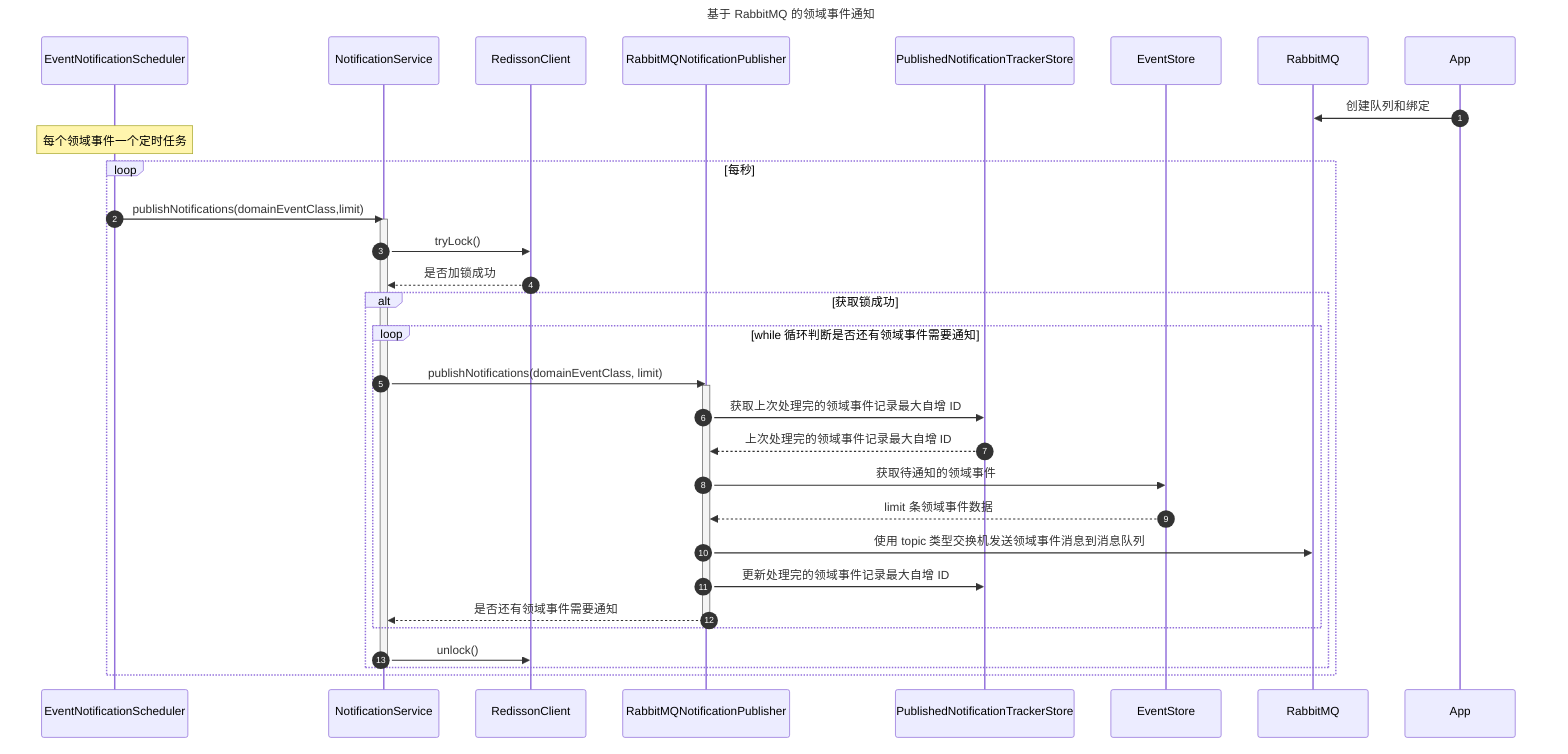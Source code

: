 sequenceDiagram
    title 基于 RabbitMQ 的领域事件通知

    autonumber

    participant EventNotificationScheduler

    participant NotificationService
    participant RedissonClient
    participant RabbitMQNotificationPublisher
    participant PublishedNotificationTrackerStore
    participant EventStore
    participant RabbitMQ
    participant App

    App->>RabbitMQ: 创建队列和绑定

    Note over EventNotificationScheduler: 每个领域事件一个定时任务

    loop 每秒
        EventNotificationScheduler->>NotificationService: publishNotifications(domainEventClass,limit)

        activate NotificationService
            NotificationService->>RedissonClient: tryLock()
            RedissonClient-->>NotificationService: 是否加锁成功
            alt 获取锁成功
                loop while 循环判断是否还有领域事件需要通知
                    NotificationService->>RabbitMQNotificationPublisher: publishNotifications(domainEventClass, limit)
                    activate RabbitMQNotificationPublisher
                    RabbitMQNotificationPublisher->>PublishedNotificationTrackerStore: 获取上次处理完的领域事件记录最大自增 ID
                    PublishedNotificationTrackerStore-->>RabbitMQNotificationPublisher: 上次处理完的领域事件记录最大自增 ID
                    RabbitMQNotificationPublisher->>EventStore: 获取待通知的领域事件
                    EventStore-->>RabbitMQNotificationPublisher: limit 条领域事件数据
                    RabbitMQNotificationPublisher->>RabbitMQ: 使用 topic 类型交换机发送领域事件消息到消息队列
                    RabbitMQNotificationPublisher->>PublishedNotificationTrackerStore: 更新处理完的领域事件记录最大自增 ID
                    RabbitMQNotificationPublisher-->>NotificationService: 是否还有领域事件需要通知
                    deactivate RabbitMQNotificationPublisher
                end
                NotificationService->>RedissonClient: unlock()
            end

        deactivate NotificationService

    end